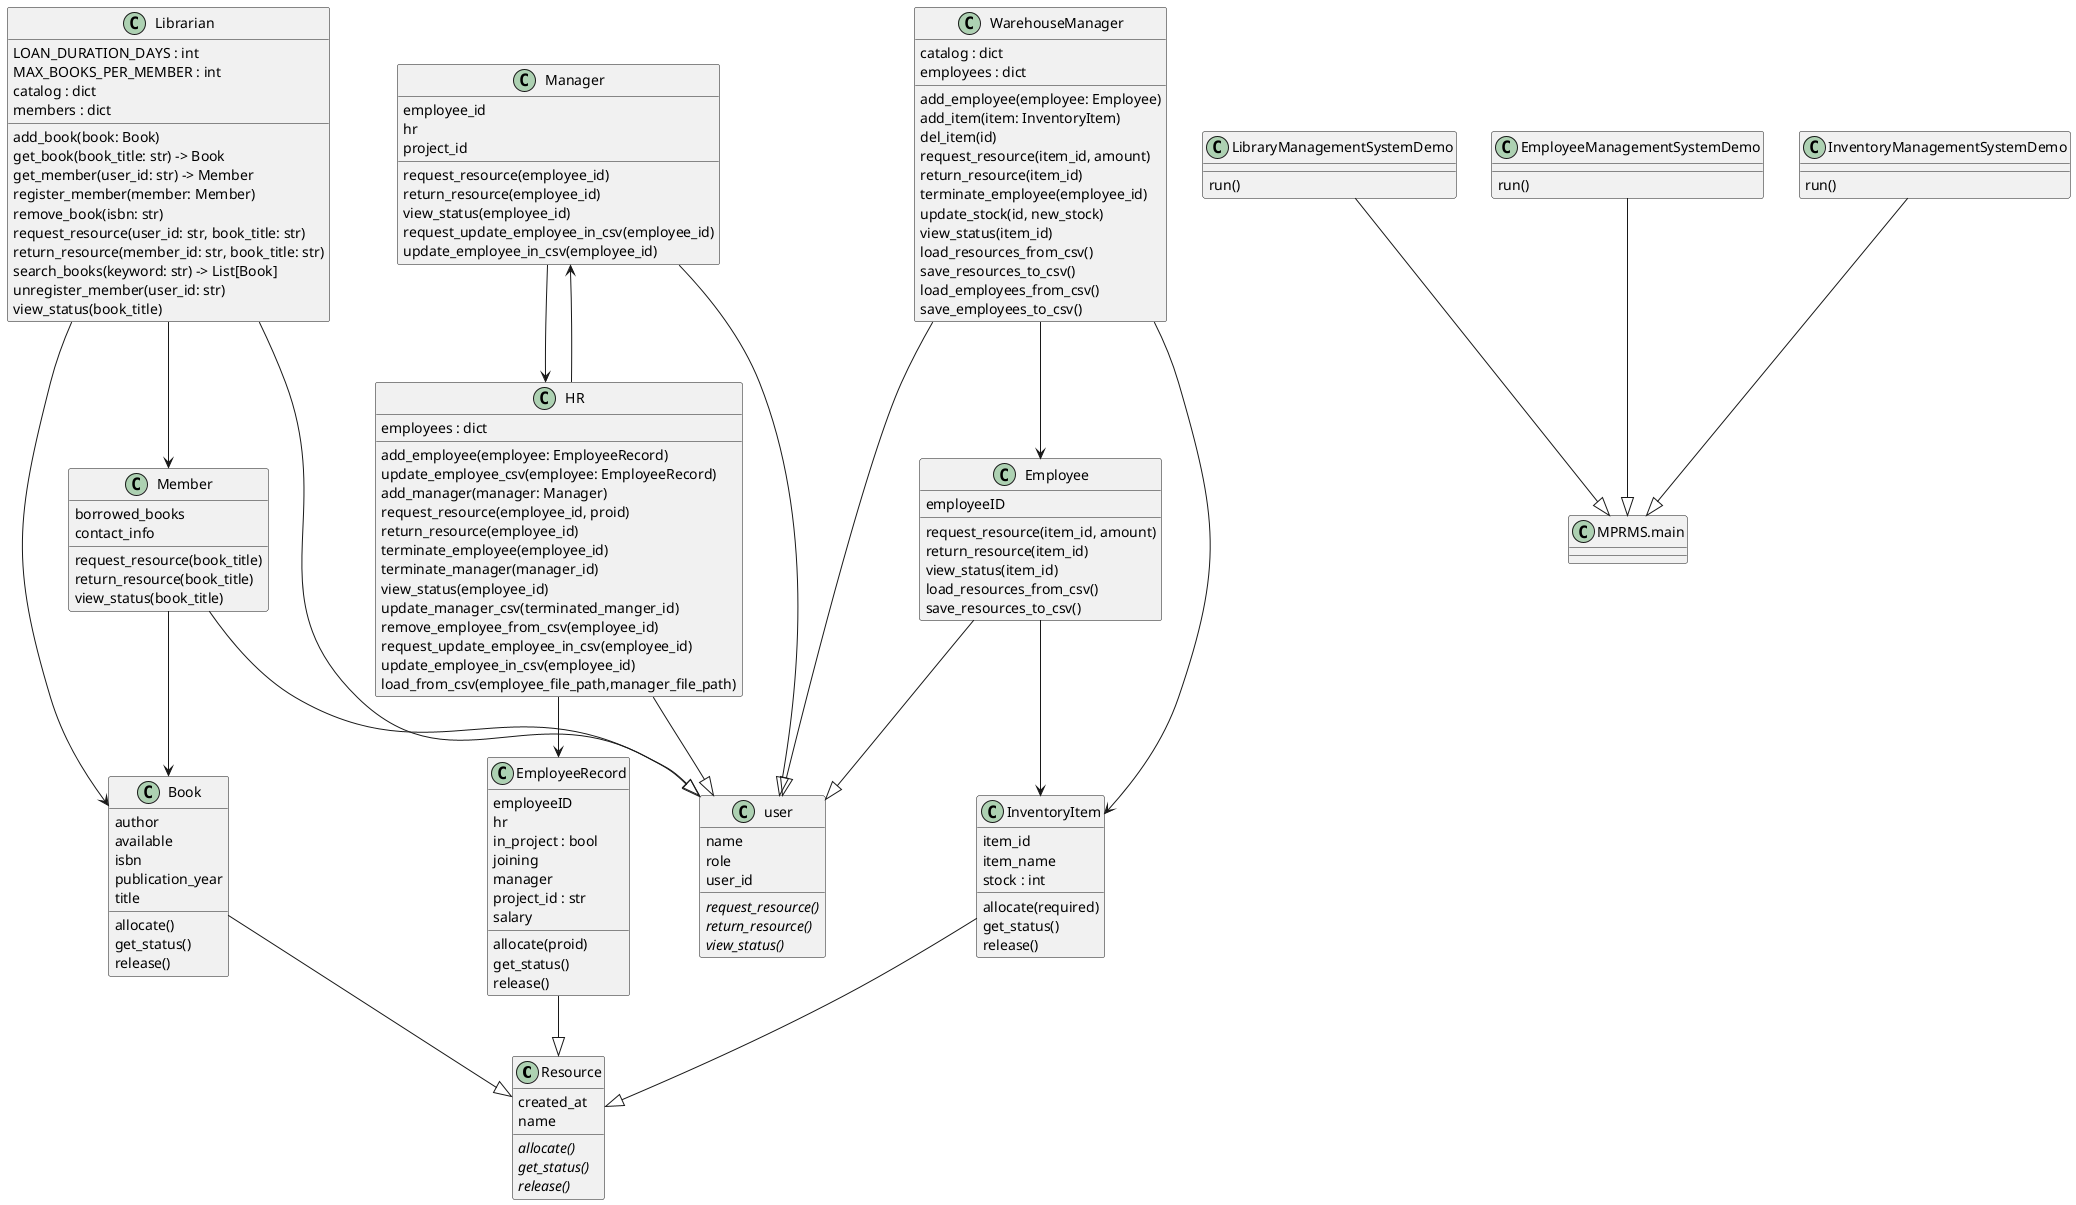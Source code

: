 @startuml classes_MPRMS
set namespaceSeparator none



class "Resource" as MPRMS.core.Resource {
  created_at
  name
  {abstract}allocate()
  {abstract}get_status()
  {abstract}release()
}

class "user" as MPRMS.core.user {
  name
  role
  user_id
  {abstract}request_resource()
  {abstract}return_resource()
  {abstract}view_status()
}


class "LibraryManagementSystemDemo" as MPRMS.main.LibraryManagementSystemDemo {
  run()
}

class "Book" as MPRMS.library.Book {
  author
  available
  isbn
  publication_year
  title
  allocate()
  get_status()
  release()
}


class "Librarian" as MPRMS.library.Librarian {
  LOAN_DURATION_DAYS : int
  MAX_BOOKS_PER_MEMBER : int
  catalog : dict
  members : dict
  add_book(book: Book)
  get_book(book_title: str) -> Book
  get_member(user_id: str) -> Member
  register_member(member: Member)
  remove_book(isbn: str)
  request_resource(user_id: str, book_title: str)
  return_resource(member_id: str, book_title: str)
  search_books(keyword: str) -> List[Book]
  unregister_member(user_id: str)
  view_status(book_title)
}

class "Member" as MPRMS.library.Member {
  borrowed_books
  contact_info
  request_resource(book_title)
  return_resource(book_title)
  view_status(book_title)
}

class "EmployeeManagementSystemDemo" as MPRMS.main.EmployeeManagementSystemDemo {
  run()
}


class "EmployeeRecord" as MPRMS.employee_management.EmployeeRecord {
  employeeID
  hr
  in_project : bool
  joining
  manager
  project_id : str
  salary
  allocate(proid)
  get_status()
  release()
}

class "Manager" as MPRMS.employee_management.Manager {
  employee_id
  hr
  project_id
  request_resource(employee_id)
  return_resource(employee_id)
  view_status(employee_id)
  request_update_employee_in_csv(employee_id)
  update_employee_in_csv(employee_id)
}


class "HR" as MPRMS.employee_management.HR {
  employees : dict
  add_employee(employee: EmployeeRecord)
  update_employee_csv(employee: EmployeeRecord)
  add_manager(manager: Manager)
  request_resource(employee_id, proid)
  return_resource(employee_id)
  terminate_employee(employee_id)
  terminate_manager(manager_id)
  view_status(employee_id)
  update_manager_csv(terminated_manger_id)
  remove_employee_from_csv(employee_id)
  request_update_employee_in_csv(employee_id)
  update_employee_in_csv(employee_id)
  load_from_csv(employee_file_path,manager_file_path)
}



class "InventoryManagementSystemDemo" as MPRMS.main.InventoryManagementSystemDemo {
  run()
}

class "Employee" as MPRMS.inventory.Employee {
  employeeID
  request_resource(item_id, amount)
  return_resource(item_id)
  view_status(item_id)
  load_resources_from_csv()
  save_resources_to_csv()
}
class "InventoryItem" as MPRMS.inventory.InventoryItem {
  item_id
  item_name
  stock : int
  allocate(required)
  get_status()
  release()
}




class "WarehouseManager" as MPRMS.inventory.WarehouseManager {
  catalog : dict
  employees : dict
  add_employee(employee: Employee)
  add_item(item: InventoryItem)
  del_item(id)
  request_resource(item_id, amount)
  return_resource(item_id)
  terminate_employee(employee_id)
  update_stock(id, new_stock)
  view_status(item_id)
  load_resources_from_csv()
  save_resources_to_csv()
  load_employees_from_csv()
  save_employees_to_csv()

}

' Define relationships
MPRMS.employee_management.EmployeeRecord --|> MPRMS.core.Resource
MPRMS.employee_management.HR --|> MPRMS.core.user
MPRMS.employee_management.Manager --|> MPRMS.core.user


MPRMS.employee_management.HR --> MPRMS.employee_management.EmployeeRecord
MPRMS.employee_management.HR --> MPRMS.employee_management.Manager
MPRMS.employee_management.Manager --> MPRMS.employee_management.HR


MPRMS.library.Member --|> MPRMS.core.user
MPRMS.library.Librarian --|> MPRMS.core.user
MPRMS.library.Book --|> MPRMS.core.Resource

MPRMS.library.Librarian --> MPRMS.library.Book 
MPRMS.library.Librarian --> MPRMS.library.Member
MPRMS.library.Member --> MPRMS.library.Book


MPRMS.inventory.WarehouseManager --|> MPRMS.core.user
MPRMS.inventory.InventoryItem --|> MPRMS.core.Resource
MPRMS.inventory.Employee --|> MPRMS.core.user

MPRMS.inventory.WarehouseManager --> MPRMS.inventory.InventoryItem
MPRMS.inventory.Employee --> MPRMS.inventory.InventoryItem
MPRMS.inventory.WarehouseManager --> MPRMS.inventory.Employee

MPRMS.main.LibraryManagementSystemDemo --|> MPRMS.main
MPRMS.main.EmployeeManagementSystemDemo --|> MPRMS.main
MPRMS.main.InventoryManagementSystemDemo --|> MPRMS.main

@enduml
